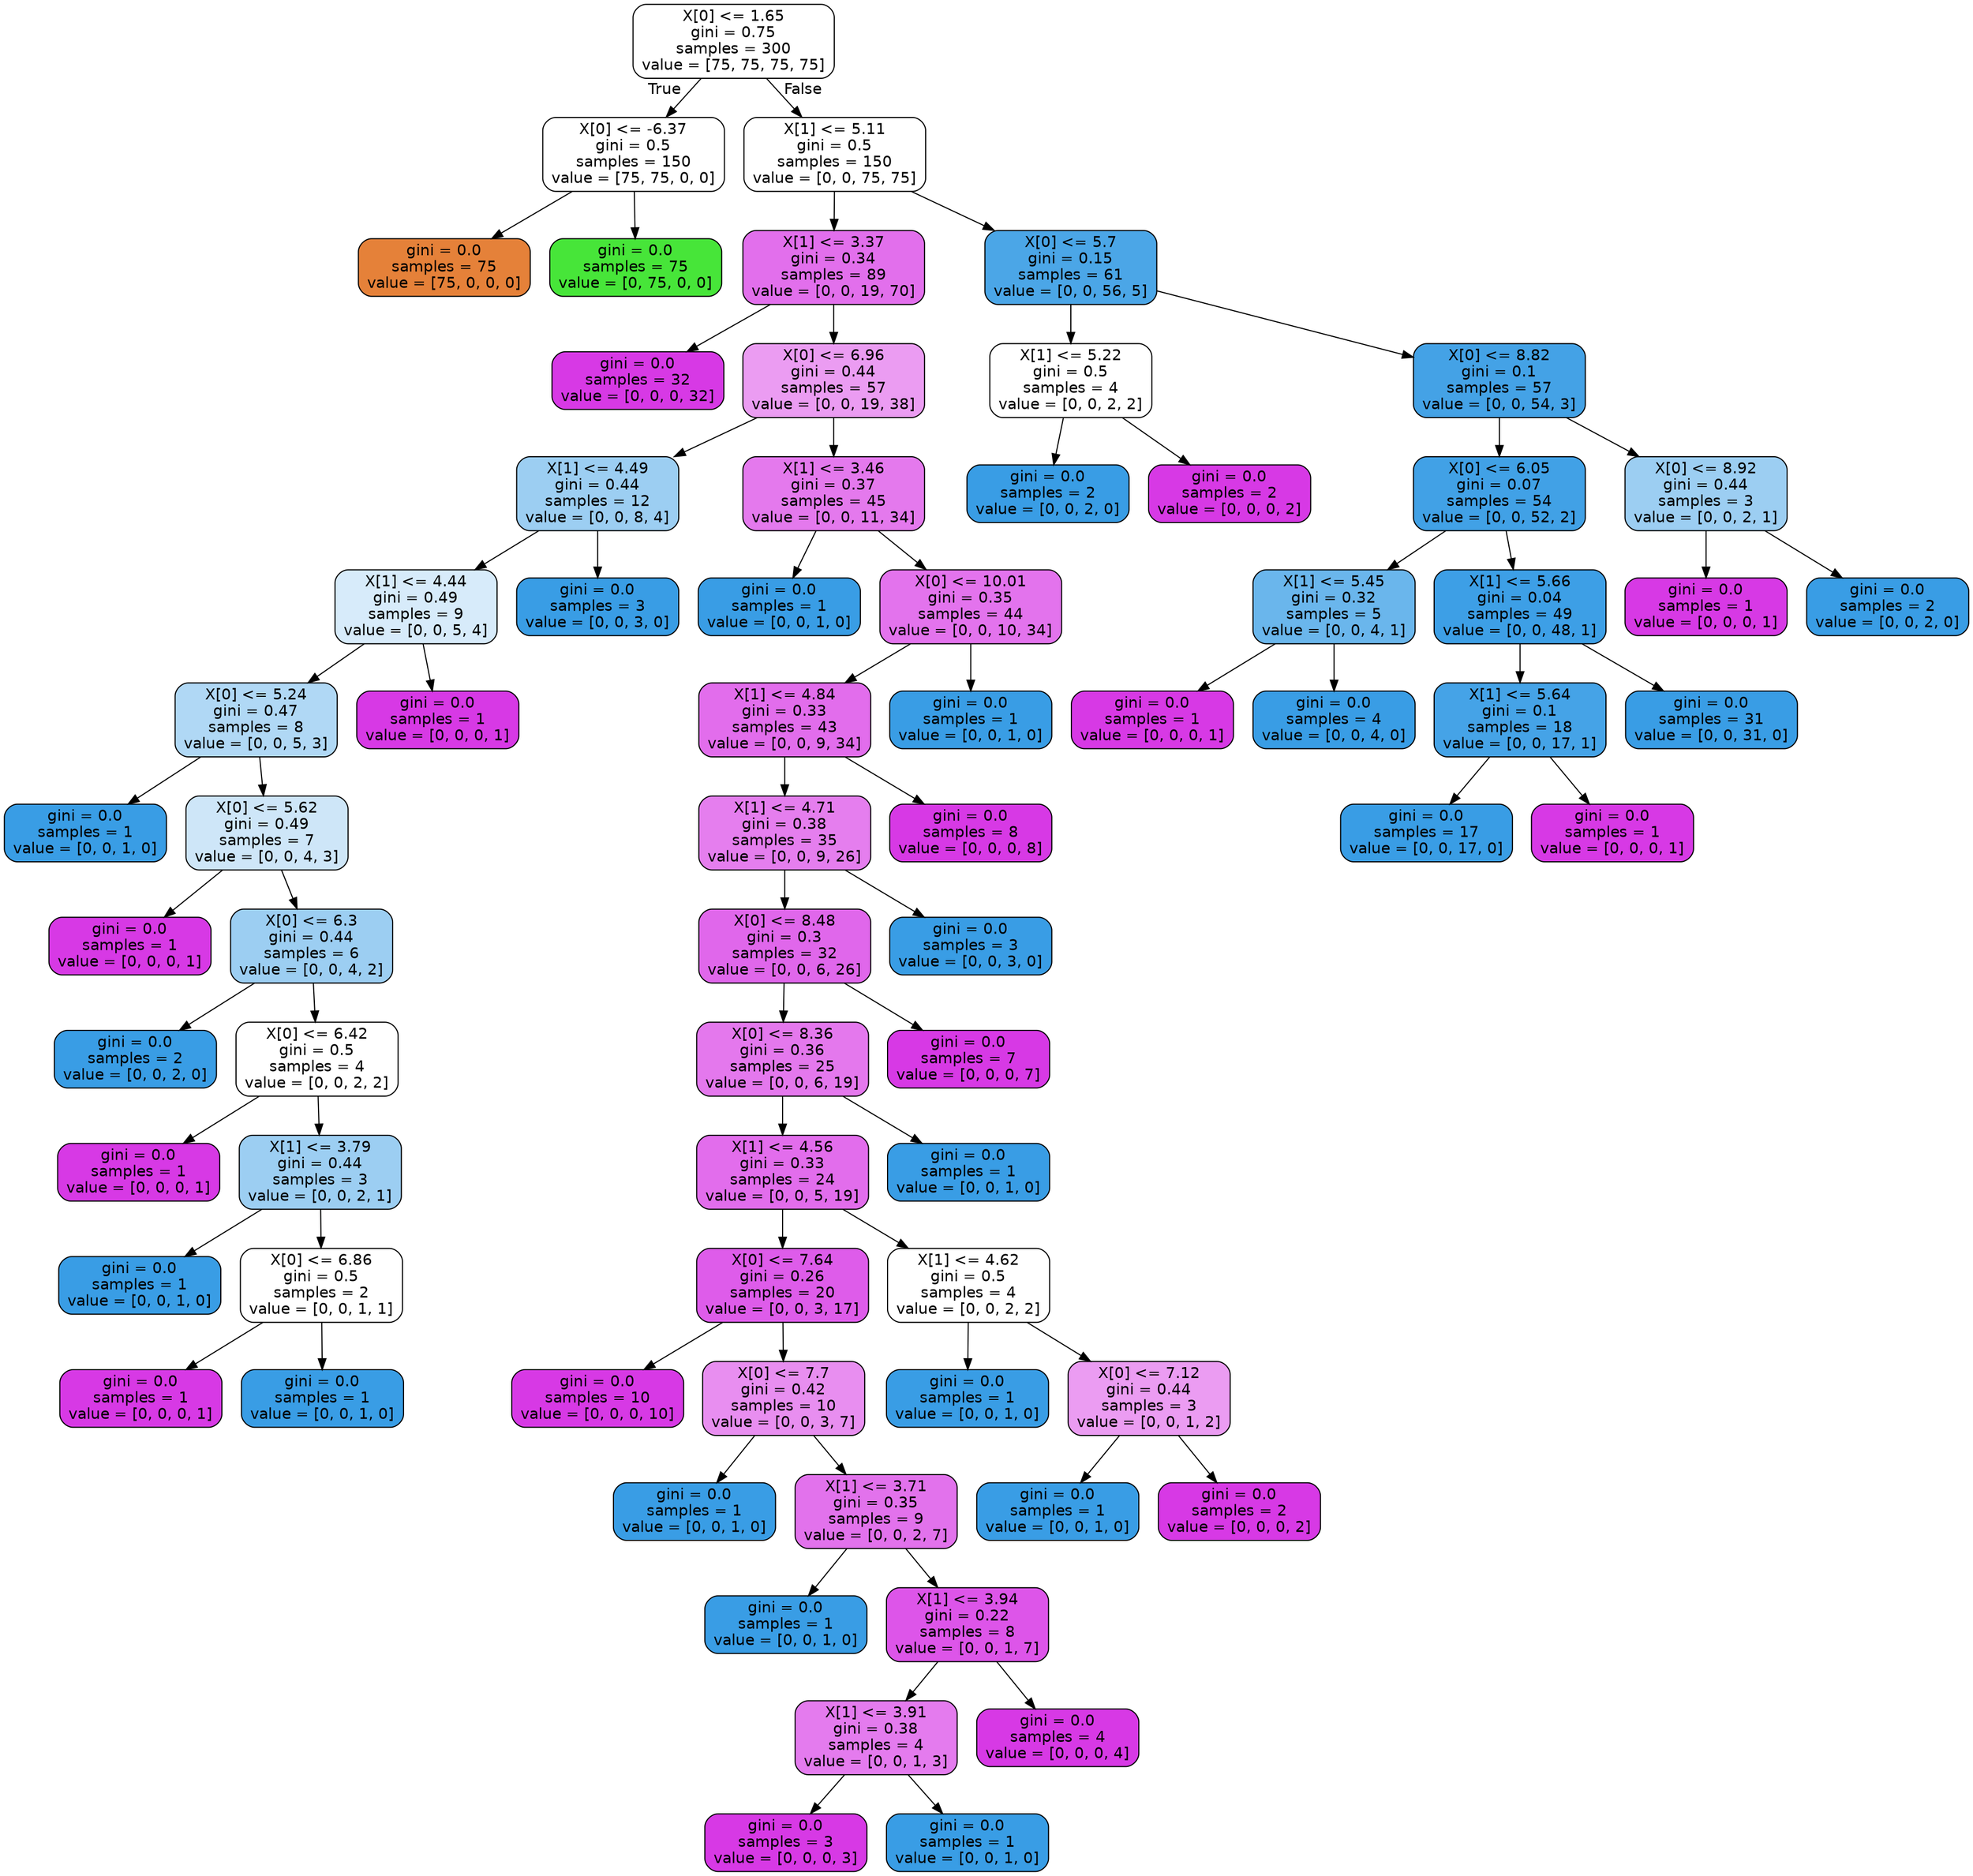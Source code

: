 digraph Tree {
node [shape=box, style="filled, rounded", color="black", fontname=helvetica] ;
edge [fontname=helvetica] ;
0 [label="X[0] <= 1.65\ngini = 0.75\nsamples = 300\nvalue = [75, 75, 75, 75]", fillcolor="#ffffff"] ;
1 [label="X[0] <= -6.37\ngini = 0.5\nsamples = 150\nvalue = [75, 75, 0, 0]", fillcolor="#ffffff"] ;
0 -> 1 [labeldistance=2.5, labelangle=45, headlabel="True"] ;
2 [label="gini = 0.0\nsamples = 75\nvalue = [75, 0, 0, 0]", fillcolor="#e58139"] ;
1 -> 2 ;
3 [label="gini = 0.0\nsamples = 75\nvalue = [0, 75, 0, 0]", fillcolor="#47e539"] ;
1 -> 3 ;
4 [label="X[1] <= 5.11\ngini = 0.5\nsamples = 150\nvalue = [0, 0, 75, 75]", fillcolor="#ffffff"] ;
0 -> 4 [labeldistance=2.5, labelangle=-45, headlabel="False"] ;
5 [label="X[1] <= 3.37\ngini = 0.34\nsamples = 89\nvalue = [0, 0, 19, 70]", fillcolor="#e26fec"] ;
4 -> 5 ;
6 [label="gini = 0.0\nsamples = 32\nvalue = [0, 0, 0, 32]", fillcolor="#d739e5"] ;
5 -> 6 ;
7 [label="X[0] <= 6.96\ngini = 0.44\nsamples = 57\nvalue = [0, 0, 19, 38]", fillcolor="#eb9cf2"] ;
5 -> 7 ;
8 [label="X[1] <= 4.49\ngini = 0.44\nsamples = 12\nvalue = [0, 0, 8, 4]", fillcolor="#9ccef2"] ;
7 -> 8 ;
9 [label="X[1] <= 4.44\ngini = 0.49\nsamples = 9\nvalue = [0, 0, 5, 4]", fillcolor="#d7ebfa"] ;
8 -> 9 ;
10 [label="X[0] <= 5.24\ngini = 0.47\nsamples = 8\nvalue = [0, 0, 5, 3]", fillcolor="#b0d8f5"] ;
9 -> 10 ;
11 [label="gini = 0.0\nsamples = 1\nvalue = [0, 0, 1, 0]", fillcolor="#399de5"] ;
10 -> 11 ;
12 [label="X[0] <= 5.62\ngini = 0.49\nsamples = 7\nvalue = [0, 0, 4, 3]", fillcolor="#cee6f8"] ;
10 -> 12 ;
13 [label="gini = 0.0\nsamples = 1\nvalue = [0, 0, 0, 1]", fillcolor="#d739e5"] ;
12 -> 13 ;
14 [label="X[0] <= 6.3\ngini = 0.44\nsamples = 6\nvalue = [0, 0, 4, 2]", fillcolor="#9ccef2"] ;
12 -> 14 ;
15 [label="gini = 0.0\nsamples = 2\nvalue = [0, 0, 2, 0]", fillcolor="#399de5"] ;
14 -> 15 ;
16 [label="X[0] <= 6.42\ngini = 0.5\nsamples = 4\nvalue = [0, 0, 2, 2]", fillcolor="#ffffff"] ;
14 -> 16 ;
17 [label="gini = 0.0\nsamples = 1\nvalue = [0, 0, 0, 1]", fillcolor="#d739e5"] ;
16 -> 17 ;
18 [label="X[1] <= 3.79\ngini = 0.44\nsamples = 3\nvalue = [0, 0, 2, 1]", fillcolor="#9ccef2"] ;
16 -> 18 ;
19 [label="gini = 0.0\nsamples = 1\nvalue = [0, 0, 1, 0]", fillcolor="#399de5"] ;
18 -> 19 ;
20 [label="X[0] <= 6.86\ngini = 0.5\nsamples = 2\nvalue = [0, 0, 1, 1]", fillcolor="#ffffff"] ;
18 -> 20 ;
21 [label="gini = 0.0\nsamples = 1\nvalue = [0, 0, 0, 1]", fillcolor="#d739e5"] ;
20 -> 21 ;
22 [label="gini = 0.0\nsamples = 1\nvalue = [0, 0, 1, 0]", fillcolor="#399de5"] ;
20 -> 22 ;
23 [label="gini = 0.0\nsamples = 1\nvalue = [0, 0, 0, 1]", fillcolor="#d739e5"] ;
9 -> 23 ;
24 [label="gini = 0.0\nsamples = 3\nvalue = [0, 0, 3, 0]", fillcolor="#399de5"] ;
8 -> 24 ;
25 [label="X[1] <= 3.46\ngini = 0.37\nsamples = 45\nvalue = [0, 0, 11, 34]", fillcolor="#e479ed"] ;
7 -> 25 ;
26 [label="gini = 0.0\nsamples = 1\nvalue = [0, 0, 1, 0]", fillcolor="#399de5"] ;
25 -> 26 ;
27 [label="X[0] <= 10.01\ngini = 0.35\nsamples = 44\nvalue = [0, 0, 10, 34]", fillcolor="#e373ed"] ;
25 -> 27 ;
28 [label="X[1] <= 4.84\ngini = 0.33\nsamples = 43\nvalue = [0, 0, 9, 34]", fillcolor="#e26dec"] ;
27 -> 28 ;
29 [label="X[1] <= 4.71\ngini = 0.38\nsamples = 35\nvalue = [0, 0, 9, 26]", fillcolor="#e57eee"] ;
28 -> 29 ;
30 [label="X[0] <= 8.48\ngini = 0.3\nsamples = 32\nvalue = [0, 0, 6, 26]", fillcolor="#e067eb"] ;
29 -> 30 ;
31 [label="X[0] <= 8.36\ngini = 0.36\nsamples = 25\nvalue = [0, 0, 6, 19]", fillcolor="#e478ed"] ;
30 -> 31 ;
32 [label="X[1] <= 4.56\ngini = 0.33\nsamples = 24\nvalue = [0, 0, 5, 19]", fillcolor="#e26dec"] ;
31 -> 32 ;
33 [label="X[0] <= 7.64\ngini = 0.26\nsamples = 20\nvalue = [0, 0, 3, 17]", fillcolor="#de5cea"] ;
32 -> 33 ;
34 [label="gini = 0.0\nsamples = 10\nvalue = [0, 0, 0, 10]", fillcolor="#d739e5"] ;
33 -> 34 ;
35 [label="X[0] <= 7.7\ngini = 0.42\nsamples = 10\nvalue = [0, 0, 3, 7]", fillcolor="#e88ef0"] ;
33 -> 35 ;
36 [label="gini = 0.0\nsamples = 1\nvalue = [0, 0, 1, 0]", fillcolor="#399de5"] ;
35 -> 36 ;
37 [label="X[1] <= 3.71\ngini = 0.35\nsamples = 9\nvalue = [0, 0, 2, 7]", fillcolor="#e272ec"] ;
35 -> 37 ;
38 [label="gini = 0.0\nsamples = 1\nvalue = [0, 0, 1, 0]", fillcolor="#399de5"] ;
37 -> 38 ;
39 [label="X[1] <= 3.94\ngini = 0.22\nsamples = 8\nvalue = [0, 0, 1, 7]", fillcolor="#dd55e9"] ;
37 -> 39 ;
40 [label="X[1] <= 3.91\ngini = 0.38\nsamples = 4\nvalue = [0, 0, 1, 3]", fillcolor="#e47bee"] ;
39 -> 40 ;
41 [label="gini = 0.0\nsamples = 3\nvalue = [0, 0, 0, 3]", fillcolor="#d739e5"] ;
40 -> 41 ;
42 [label="gini = 0.0\nsamples = 1\nvalue = [0, 0, 1, 0]", fillcolor="#399de5"] ;
40 -> 42 ;
43 [label="gini = 0.0\nsamples = 4\nvalue = [0, 0, 0, 4]", fillcolor="#d739e5"] ;
39 -> 43 ;
44 [label="X[1] <= 4.62\ngini = 0.5\nsamples = 4\nvalue = [0, 0, 2, 2]", fillcolor="#ffffff"] ;
32 -> 44 ;
45 [label="gini = 0.0\nsamples = 1\nvalue = [0, 0, 1, 0]", fillcolor="#399de5"] ;
44 -> 45 ;
46 [label="X[0] <= 7.12\ngini = 0.44\nsamples = 3\nvalue = [0, 0, 1, 2]", fillcolor="#eb9cf2"] ;
44 -> 46 ;
47 [label="gini = 0.0\nsamples = 1\nvalue = [0, 0, 1, 0]", fillcolor="#399de5"] ;
46 -> 47 ;
48 [label="gini = 0.0\nsamples = 2\nvalue = [0, 0, 0, 2]", fillcolor="#d739e5"] ;
46 -> 48 ;
49 [label="gini = 0.0\nsamples = 1\nvalue = [0, 0, 1, 0]", fillcolor="#399de5"] ;
31 -> 49 ;
50 [label="gini = 0.0\nsamples = 7\nvalue = [0, 0, 0, 7]", fillcolor="#d739e5"] ;
30 -> 50 ;
51 [label="gini = 0.0\nsamples = 3\nvalue = [0, 0, 3, 0]", fillcolor="#399de5"] ;
29 -> 51 ;
52 [label="gini = 0.0\nsamples = 8\nvalue = [0, 0, 0, 8]", fillcolor="#d739e5"] ;
28 -> 52 ;
53 [label="gini = 0.0\nsamples = 1\nvalue = [0, 0, 1, 0]", fillcolor="#399de5"] ;
27 -> 53 ;
54 [label="X[0] <= 5.7\ngini = 0.15\nsamples = 61\nvalue = [0, 0, 56, 5]", fillcolor="#4ba6e7"] ;
4 -> 54 ;
55 [label="X[1] <= 5.22\ngini = 0.5\nsamples = 4\nvalue = [0, 0, 2, 2]", fillcolor="#ffffff"] ;
54 -> 55 ;
56 [label="gini = 0.0\nsamples = 2\nvalue = [0, 0, 2, 0]", fillcolor="#399de5"] ;
55 -> 56 ;
57 [label="gini = 0.0\nsamples = 2\nvalue = [0, 0, 0, 2]", fillcolor="#d739e5"] ;
55 -> 57 ;
58 [label="X[0] <= 8.82\ngini = 0.1\nsamples = 57\nvalue = [0, 0, 54, 3]", fillcolor="#44a2e6"] ;
54 -> 58 ;
59 [label="X[0] <= 6.05\ngini = 0.07\nsamples = 54\nvalue = [0, 0, 52, 2]", fillcolor="#41a1e6"] ;
58 -> 59 ;
60 [label="X[1] <= 5.45\ngini = 0.32\nsamples = 5\nvalue = [0, 0, 4, 1]", fillcolor="#6ab6ec"] ;
59 -> 60 ;
61 [label="gini = 0.0\nsamples = 1\nvalue = [0, 0, 0, 1]", fillcolor="#d739e5"] ;
60 -> 61 ;
62 [label="gini = 0.0\nsamples = 4\nvalue = [0, 0, 4, 0]", fillcolor="#399de5"] ;
60 -> 62 ;
63 [label="X[1] <= 5.66\ngini = 0.04\nsamples = 49\nvalue = [0, 0, 48, 1]", fillcolor="#3d9fe6"] ;
59 -> 63 ;
64 [label="X[1] <= 5.64\ngini = 0.1\nsamples = 18\nvalue = [0, 0, 17, 1]", fillcolor="#45a3e7"] ;
63 -> 64 ;
65 [label="gini = 0.0\nsamples = 17\nvalue = [0, 0, 17, 0]", fillcolor="#399de5"] ;
64 -> 65 ;
66 [label="gini = 0.0\nsamples = 1\nvalue = [0, 0, 0, 1]", fillcolor="#d739e5"] ;
64 -> 66 ;
67 [label="gini = 0.0\nsamples = 31\nvalue = [0, 0, 31, 0]", fillcolor="#399de5"] ;
63 -> 67 ;
68 [label="X[0] <= 8.92\ngini = 0.44\nsamples = 3\nvalue = [0, 0, 2, 1]", fillcolor="#9ccef2"] ;
58 -> 68 ;
69 [label="gini = 0.0\nsamples = 1\nvalue = [0, 0, 0, 1]", fillcolor="#d739e5"] ;
68 -> 69 ;
70 [label="gini = 0.0\nsamples = 2\nvalue = [0, 0, 2, 0]", fillcolor="#399de5"] ;
68 -> 70 ;
}